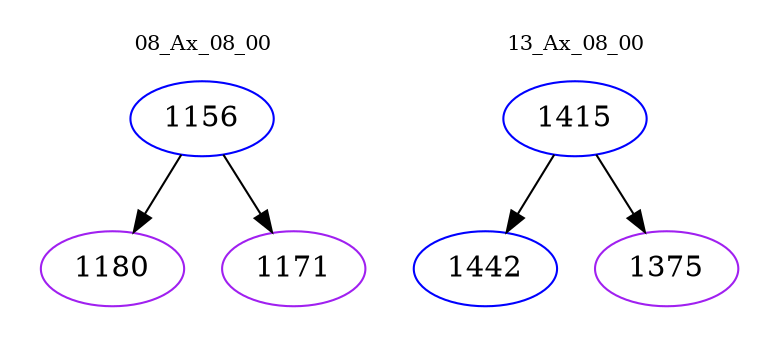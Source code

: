 digraph{
subgraph cluster_0 {
color = white
label = "08_Ax_08_00";
fontsize=10;
T0_1156 [label="1156", color="blue"]
T0_1156 -> T0_1180 [color="black"]
T0_1180 [label="1180", color="purple"]
T0_1156 -> T0_1171 [color="black"]
T0_1171 [label="1171", color="purple"]
}
subgraph cluster_1 {
color = white
label = "13_Ax_08_00";
fontsize=10;
T1_1415 [label="1415", color="blue"]
T1_1415 -> T1_1442 [color="black"]
T1_1442 [label="1442", color="blue"]
T1_1415 -> T1_1375 [color="black"]
T1_1375 [label="1375", color="purple"]
}
}
